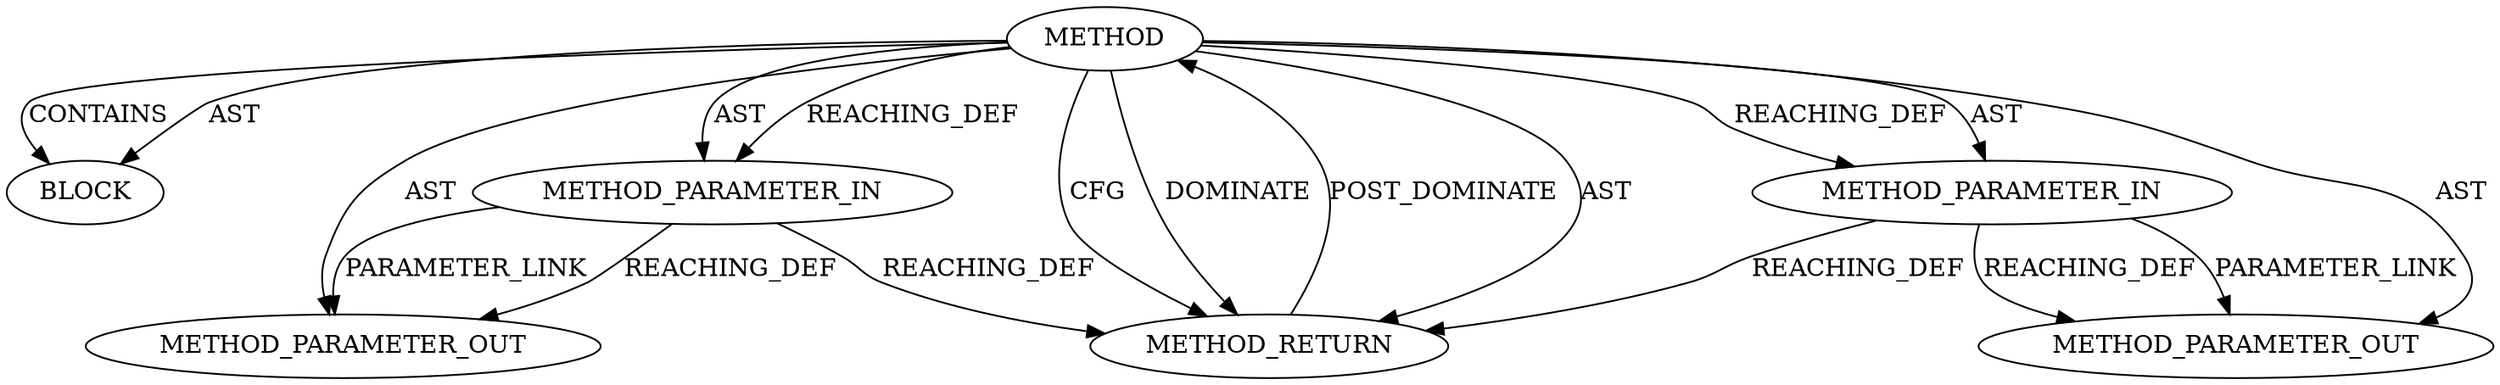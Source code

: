digraph {
  20438 [label=BLOCK ORDER=1 ARGUMENT_INDEX=1 CODE="<empty>" TYPE_FULL_NAME="ANY"]
  20435 [label=METHOD AST_PARENT_TYPE="NAMESPACE_BLOCK" AST_PARENT_FULL_NAME="<global>" ORDER=0 CODE="<empty>" FULL_NAME="sk_psock_put" IS_EXTERNAL=true FILENAME="<empty>" SIGNATURE="" NAME="sk_psock_put"]
  20436 [label=METHOD_PARAMETER_IN ORDER=1 CODE="p1" IS_VARIADIC=false TYPE_FULL_NAME="ANY" EVALUATION_STRATEGY="BY_VALUE" INDEX=1 NAME="p1"]
  20439 [label=METHOD_RETURN ORDER=2 CODE="RET" TYPE_FULL_NAME="ANY" EVALUATION_STRATEGY="BY_VALUE"]
  22178 [label=METHOD_PARAMETER_OUT ORDER=1 CODE="p1" IS_VARIADIC=false TYPE_FULL_NAME="ANY" EVALUATION_STRATEGY="BY_VALUE" INDEX=1 NAME="p1"]
  20437 [label=METHOD_PARAMETER_IN ORDER=2 CODE="p2" IS_VARIADIC=false TYPE_FULL_NAME="ANY" EVALUATION_STRATEGY="BY_VALUE" INDEX=2 NAME="p2"]
  22179 [label=METHOD_PARAMETER_OUT ORDER=2 CODE="p2" IS_VARIADIC=false TYPE_FULL_NAME="ANY" EVALUATION_STRATEGY="BY_VALUE" INDEX=2 NAME="p2"]
  20437 -> 22179 [label=REACHING_DEF VARIABLE="p2"]
  20437 -> 20439 [label=REACHING_DEF VARIABLE="p2"]
  20435 -> 22178 [label=AST ]
  20435 -> 20438 [label=CONTAINS ]
  20439 -> 20435 [label=POST_DOMINATE ]
  20435 -> 20439 [label=CFG ]
  20435 -> 20437 [label=REACHING_DEF VARIABLE=""]
  20436 -> 22178 [label=PARAMETER_LINK ]
  20435 -> 20436 [label=AST ]
  20435 -> 20438 [label=AST ]
  20436 -> 22178 [label=REACHING_DEF VARIABLE="p1"]
  20435 -> 22179 [label=AST ]
  20435 -> 20439 [label=DOMINATE ]
  20435 -> 20437 [label=AST ]
  20436 -> 20439 [label=REACHING_DEF VARIABLE="p1"]
  20437 -> 22179 [label=PARAMETER_LINK ]
  20435 -> 20439 [label=AST ]
  20435 -> 20436 [label=REACHING_DEF VARIABLE=""]
}
